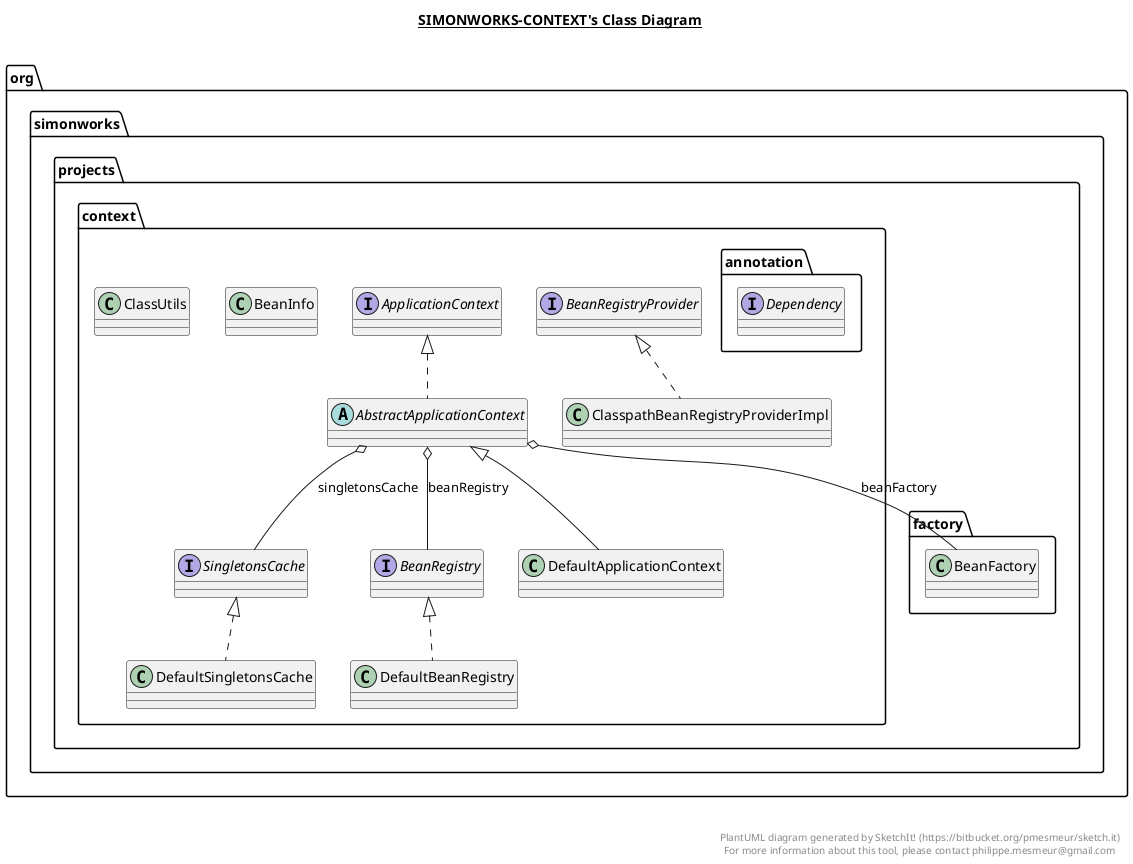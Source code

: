 @startuml

title __SIMONWORKS-CONTEXT's Class Diagram__\n

  namespace org.simonworks.projects.context {
    abstract class org.simonworks.projects.context.AbstractApplicationContext {
    }
  }
  

  namespace org.simonworks.projects.context {
    interface org.simonworks.projects.context.ApplicationContext {
    }
  }
  

  namespace org.simonworks.projects.context {
    class org.simonworks.projects.context.BeanInfo {
    }
  }
  

  namespace org.simonworks.projects.context {
    interface org.simonworks.projects.context.BeanRegistry {
    }
  }
  

  namespace org.simonworks.projects.context {
    interface org.simonworks.projects.context.BeanRegistryProvider {
    }
  }
  

  namespace org.simonworks.projects.context {
    class org.simonworks.projects.context.ClassUtils {
    }
  }
  

  namespace org.simonworks.projects.context {
    class org.simonworks.projects.context.ClasspathBeanRegistryProviderImpl {
    }
  }
  

  namespace org.simonworks.projects.context {
    class org.simonworks.projects.context.DefaultApplicationContext {
    }
  }
  

  namespace org.simonworks.projects.context {
    class org.simonworks.projects.context.DefaultBeanRegistry {
    }
  }
  

  namespace org.simonworks.projects.context {
    class org.simonworks.projects.context.DefaultSingletonsCache {
    }
  }
  

  namespace org.simonworks.projects.context {
    interface org.simonworks.projects.context.SingletonsCache {
    }
  }
  

  namespace org.simonworks.projects.context {
    namespace annotation {
      interface org.simonworks.projects.context.annotation.Dependency {
      }
    }
  }
  

  org.simonworks.projects.context.AbstractApplicationContext .up.|> org.simonworks.projects.context.ApplicationContext
  org.simonworks.projects.context.AbstractApplicationContext o-- org.simonworks.projects.factory.BeanFactory : beanFactory
  org.simonworks.projects.context.AbstractApplicationContext o-- org.simonworks.projects.context.BeanRegistry : beanRegistry
  org.simonworks.projects.context.AbstractApplicationContext o-- org.simonworks.projects.context.SingletonsCache : singletonsCache
  org.simonworks.projects.context.BeanInfo o-- org.simonworks.projects.context.BeanInfo.Lifecycle : lifecycle
  org.simonworks.projects.context.ClasspathBeanRegistryProviderImpl .up.|> org.simonworks.projects.context.BeanRegistryProvider
  org.simonworks.projects.context.DefaultApplicationContext -up-|> org.simonworks.projects.context.AbstractApplicationContext
  org.simonworks.projects.context.DefaultBeanRegistry .up.|> org.simonworks.projects.context.BeanRegistry
  org.simonworks.projects.context.DefaultSingletonsCache .up.|> org.simonworks.projects.context.SingletonsCache


right footer


PlantUML diagram generated by SketchIt! (https://bitbucket.org/pmesmeur/sketch.it)
For more information about this tool, please contact philippe.mesmeur@gmail.com
endfooter

@enduml
